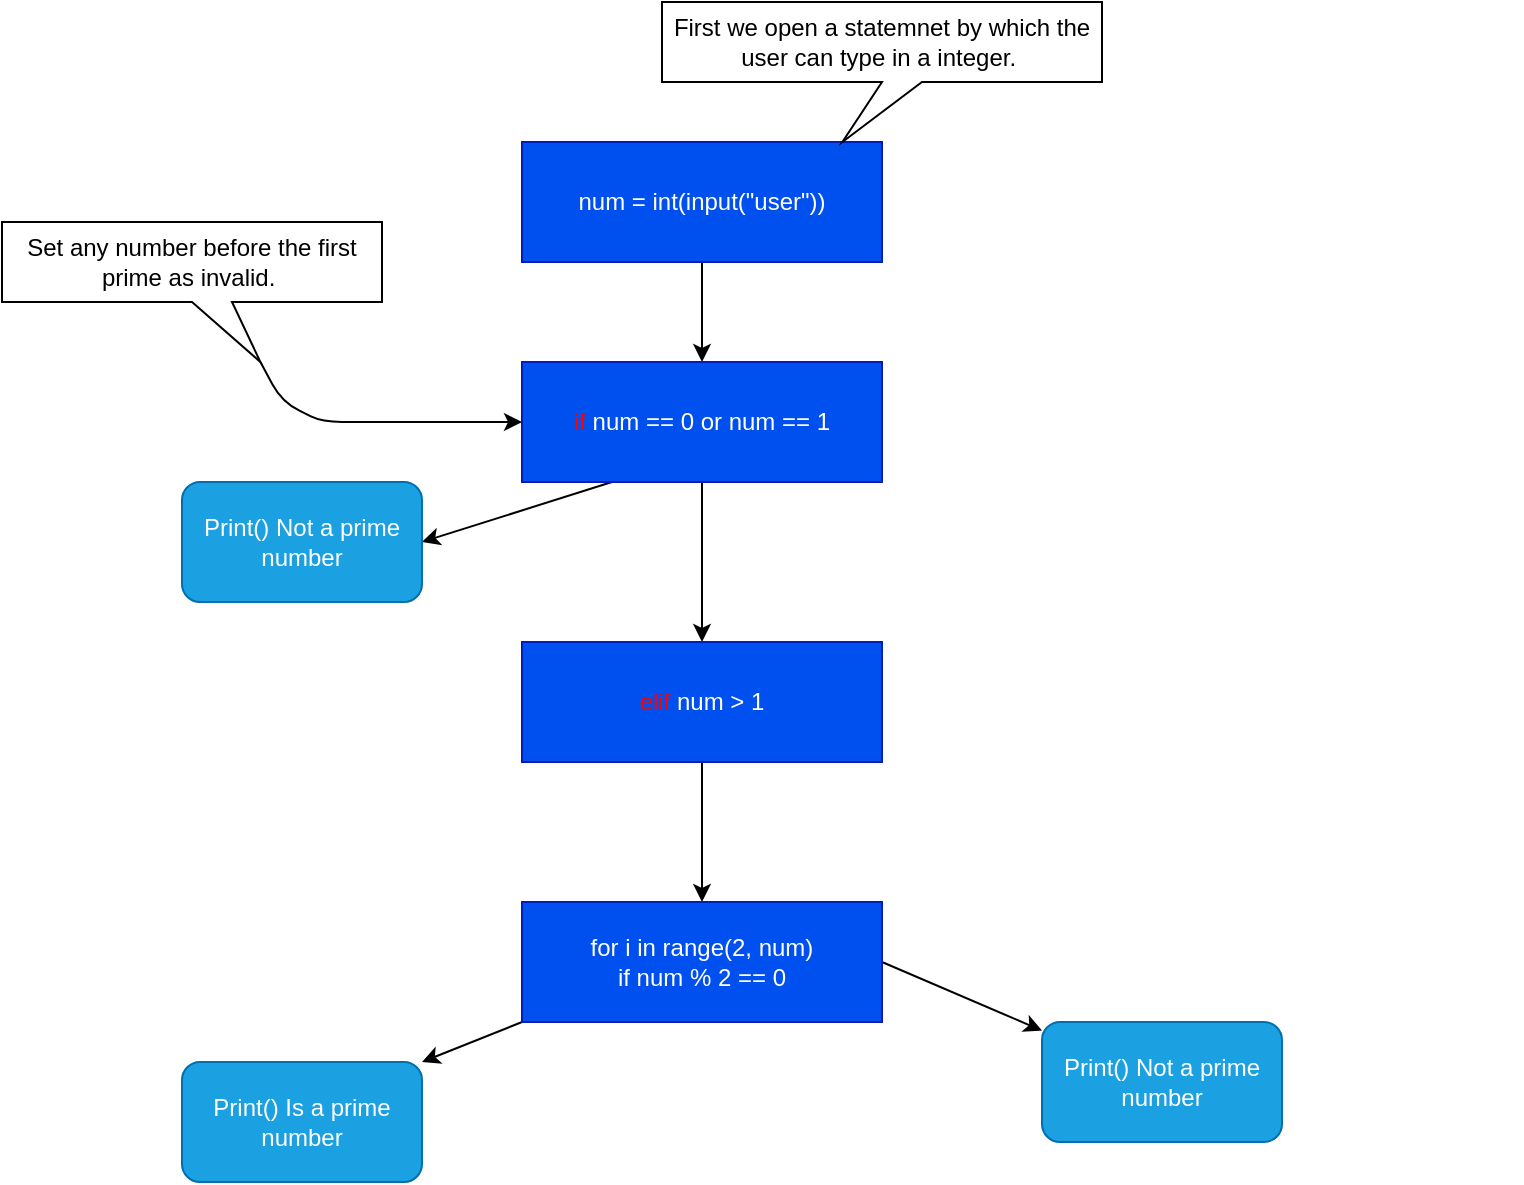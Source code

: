 <mxfile>
    <diagram id="0v7_uc-FKDKkaI9vJfeS" name="Page-1">
        <mxGraphModel dx="752" dy="563" grid="1" gridSize="10" guides="1" tooltips="1" connect="1" arrows="1" fold="1" page="1" pageScale="1" pageWidth="850" pageHeight="1100" math="0" shadow="0">
            <root>
                <mxCell id="0"/>
                <mxCell id="1" parent="0"/>
                <mxCell id="6" style="edgeStyle=none;html=1;exitX=0.5;exitY=1;exitDx=0;exitDy=0;entryX=0.5;entryY=0;entryDx=0;entryDy=0;" edge="1" parent="1" source="3" target="5">
                    <mxGeometry relative="1" as="geometry">
                        <mxPoint x="390" y="380" as="targetPoint"/>
                    </mxGeometry>
                </mxCell>
                <mxCell id="3" value="num = int(input(&quot;user&quot;))" style="rounded=0;whiteSpace=wrap;html=1;fillColor=#0050ef;fontColor=#ffffff;strokeColor=#001DBC;" vertex="1" parent="1">
                    <mxGeometry x="300" y="280" width="180" height="60" as="geometry"/>
                </mxCell>
                <mxCell id="4" value="First we open a statemnet by which the user can type in a integer.&amp;nbsp;" style="shape=callout;whiteSpace=wrap;html=1;perimeter=calloutPerimeter;position2=0.41;" vertex="1" parent="1">
                    <mxGeometry x="370" y="210" width="220" height="70" as="geometry"/>
                </mxCell>
                <mxCell id="11" style="edgeStyle=none;html=1;exitX=0.25;exitY=1;exitDx=0;exitDy=0;fontColor=#FF0000;entryX=1;entryY=0.5;entryDx=0;entryDy=0;" edge="1" parent="1" source="5" target="13">
                    <mxGeometry relative="1" as="geometry">
                        <mxPoint x="240" y="500" as="targetPoint"/>
                    </mxGeometry>
                </mxCell>
                <mxCell id="14" style="edgeStyle=none;html=1;exitX=0.5;exitY=1;exitDx=0;exitDy=0;fontColor=#FFFFFF;" edge="1" parent="1" source="5">
                    <mxGeometry relative="1" as="geometry">
                        <mxPoint x="390" y="530" as="targetPoint"/>
                    </mxGeometry>
                </mxCell>
                <mxCell id="5" value="&lt;font color=&quot;#ff0000&quot;&gt;if&lt;/font&gt; num == 0 or num == 1" style="rounded=0;whiteSpace=wrap;html=1;fillColor=#0050ef;fontColor=#ffffff;strokeColor=#001DBC;" vertex="1" parent="1">
                    <mxGeometry x="300" y="390" width="180" height="60" as="geometry"/>
                </mxCell>
                <mxCell id="10" style="edgeStyle=none;html=1;entryX=0;entryY=0.5;entryDx=0;entryDy=0;exitX=0;exitY=0;exitDx=129.2;exitDy=70;exitPerimeter=0;" edge="1" parent="1" source="8" target="5">
                    <mxGeometry relative="1" as="geometry">
                        <Array as="points">
                            <mxPoint x="180" y="410"/>
                            <mxPoint x="200" y="420"/>
                            <mxPoint x="230" y="420"/>
                        </Array>
                    </mxGeometry>
                </mxCell>
                <mxCell id="8" value="Set any number before the first prime as invalid.&amp;nbsp;" style="shape=callout;whiteSpace=wrap;html=1;perimeter=calloutPerimeter;position2=0.68;" vertex="1" parent="1">
                    <mxGeometry x="40" y="320" width="190" height="70" as="geometry"/>
                </mxCell>
                <mxCell id="13" value="&lt;font color=&quot;#ffffff&quot;&gt;Print() Not a prime number&lt;/font&gt;" style="rounded=1;whiteSpace=wrap;html=1;fillColor=#1ba1e2;fontColor=#ffffff;strokeColor=#006EAF;" vertex="1" parent="1">
                    <mxGeometry x="130" y="450" width="120" height="60" as="geometry"/>
                </mxCell>
                <mxCell id="17" style="edgeStyle=none;html=1;exitX=0.5;exitY=1;exitDx=0;exitDy=0;entryX=0.5;entryY=0;entryDx=0;entryDy=0;fontColor=#FFFFFF;" edge="1" parent="1" source="15" target="16">
                    <mxGeometry relative="1" as="geometry"/>
                </mxCell>
                <mxCell id="15" value="&lt;font color=&quot;#ff0000&quot;&gt;elif&lt;/font&gt; num &amp;gt; 1" style="rounded=0;whiteSpace=wrap;html=1;fillColor=#0050ef;fontColor=#ffffff;strokeColor=#001DBC;" vertex="1" parent="1">
                    <mxGeometry x="300" y="530" width="180" height="60" as="geometry"/>
                </mxCell>
                <mxCell id="18" style="edgeStyle=none;html=1;exitX=1;exitY=0.5;exitDx=0;exitDy=0;fontColor=#FFFFFF;" edge="1" parent="1" source="16" target="19">
                    <mxGeometry relative="1" as="geometry">
                        <mxPoint x="540" y="730" as="targetPoint"/>
                    </mxGeometry>
                </mxCell>
                <mxCell id="21" style="edgeStyle=none;html=1;exitX=0;exitY=1;exitDx=0;exitDy=0;entryX=1;entryY=0;entryDx=0;entryDy=0;fontColor=#FFFFFF;" edge="1" parent="1" source="16" target="20">
                    <mxGeometry relative="1" as="geometry"/>
                </mxCell>
                <mxCell id="16" value="&lt;font color=&quot;#ffffff&quot;&gt;for i in range(2, num)&lt;br&gt;if num % 2 == 0&lt;br&gt;&lt;/font&gt;" style="rounded=0;whiteSpace=wrap;html=1;fillColor=#0050ef;fontColor=#ffffff;strokeColor=#001DBC;" vertex="1" parent="1">
                    <mxGeometry x="300" y="660" width="180" height="60" as="geometry"/>
                </mxCell>
                <mxCell id="19" value="Print() Not a prime number" style="rounded=1;whiteSpace=wrap;html=1;strokeColor=#006EAF;fontColor=#ffffff;fillColor=#1ba1e2;" vertex="1" parent="1">
                    <mxGeometry x="560" y="720" width="120" height="60" as="geometry"/>
                </mxCell>
                <mxCell id="20" value="Print() Is a prime number" style="rounded=1;whiteSpace=wrap;html=1;fillColor=#1ba1e2;fontColor=#ffffff;strokeColor=#006EAF;" vertex="1" parent="1">
                    <mxGeometry x="130" y="740" width="120" height="60" as="geometry"/>
                </mxCell>
                <mxCell id="23" value="&lt;h1&gt;&lt;font color=&quot;#ffffff&quot;&gt;Note&lt;/font&gt;&lt;/h1&gt;&lt;div&gt;&lt;font color=&quot;#ffffff&quot;&gt;A prime number follows the condition that it only has two factors, itself and one. By riding of of these conditons we can obtain a prime value.&amp;nbsp;&lt;/font&gt;&lt;/div&gt;" style="text;html=1;strokeColor=none;fillColor=none;spacing=5;spacingTop=-20;whiteSpace=wrap;overflow=hidden;rounded=0;fontColor=#FFFF00;" vertex="1" parent="1">
                    <mxGeometry x="530" y="295" width="190" height="120" as="geometry"/>
                </mxCell>
                <mxCell id="24" value="&lt;h1&gt;Conditions of Code&lt;/h1&gt;&lt;p&gt;This code basically sets conditions of what is not a prime number. First rid of 1 and 0, the first prime number dosen't start till 2. Next, rid of even values by number % 2 == 0.&amp;nbsp;&lt;/p&gt;" style="text;html=1;strokeColor=none;fillColor=none;spacing=5;spacingTop=-20;whiteSpace=wrap;overflow=hidden;rounded=0;fontColor=#FFFFFF;" vertex="1" parent="1">
                    <mxGeometry x="550" y="500" width="250" height="120" as="geometry"/>
                </mxCell>
            </root>
        </mxGraphModel>
    </diagram>
</mxfile>